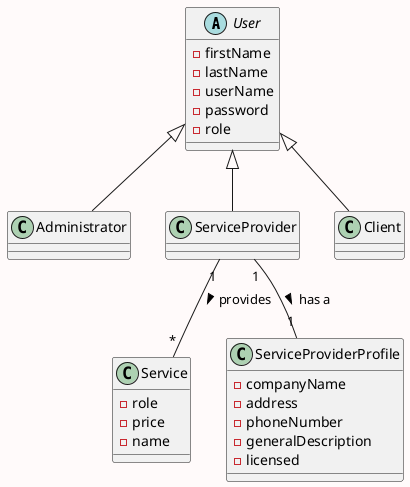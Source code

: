 ```plantuml
@startuml Account Management
skinparam backgroundColor Snow

  abstract class User{
      -firstName
      -lastName
      -userName
      -password
      -role
  }

  class Administrator extends User{

  }

  class ServiceProvider extends User{

  }
  class Client extends User{

  }

  class Service{
    -role
    -price
    -name
  }

  class ServiceProviderProfile{
    -companyName
    -address
    -phoneNumber
    -generalDescription
    -licensed
  }

  ServiceProvider "1" -- "1" ServiceProviderProfile: > has a
  ServiceProvider "1" -- "*" Service: > provides
@enduml
```
